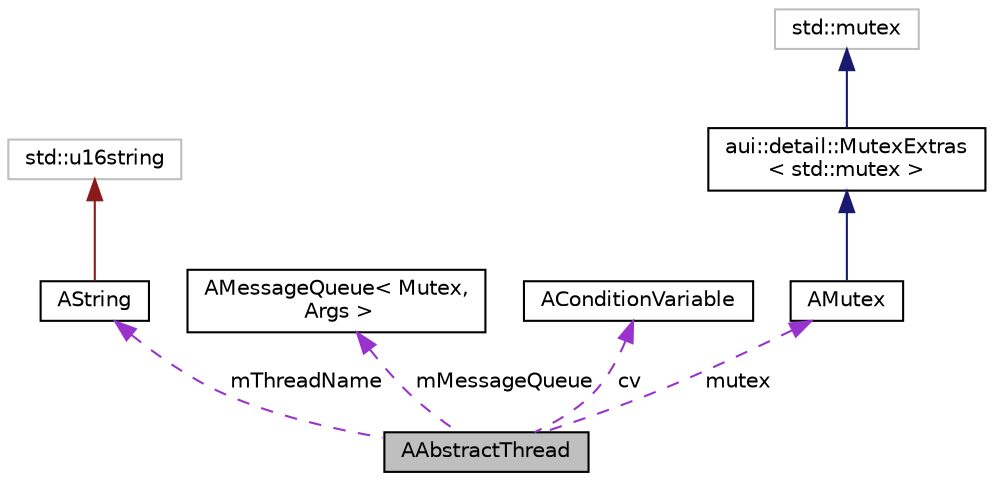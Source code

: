 digraph "AAbstractThread"
{
 // LATEX_PDF_SIZE
  edge [fontname="Helvetica",fontsize="10",labelfontname="Helvetica",labelfontsize="10"];
  node [fontname="Helvetica",fontsize="10",shape=record];
  Node1 [label="AAbstractThread",height=0.2,width=0.4,color="black", fillcolor="grey75", style="filled", fontcolor="black",tooltip="Represents an abstract thread. Not all threads are created through AThread - these are interfaced wit..."];
  Node2 -> Node1 [dir="back",color="darkorchid3",fontsize="10",style="dashed",label=" mThreadName" ,fontname="Helvetica"];
  Node2 [label="AString",height=0.2,width=0.4,color="black", fillcolor="white", style="filled",URL="$classAString.html",tooltip="Represents a Unicode character string."];
  Node3 -> Node2 [dir="back",color="firebrick4",fontsize="10",style="solid",fontname="Helvetica"];
  Node3 [label="std::u16string",height=0.2,width=0.4,color="grey75", fillcolor="white", style="filled",tooltip=" "];
  Node4 -> Node1 [dir="back",color="darkorchid3",fontsize="10",style="dashed",label=" mMessageQueue" ,fontname="Helvetica"];
  Node4 [label="AMessageQueue\< Mutex,\l Args \>",height=0.2,width=0.4,color="black", fillcolor="white", style="filled",URL="$classAMessageQueue.html",tooltip="Universal thread-safe message (callback) queue implementation."];
  Node5 -> Node1 [dir="back",color="darkorchid3",fontsize="10",style="dashed",label=" cv" ,fontname="Helvetica"];
  Node5 [label="AConditionVariable",height=0.2,width=0.4,color="black", fillcolor="white", style="filled",URL="$classAConditionVariable.html",tooltip="Represents a condition variable."];
  Node6 -> Node1 [dir="back",color="darkorchid3",fontsize="10",style="dashed",label=" mutex" ,fontname="Helvetica"];
  Node6 [label="AMutex",height=0.2,width=0.4,color="black", fillcolor="white", style="filled",URL="$structAMutex.html",tooltip="Basic syscall-based synchronization primitive."];
  Node7 -> Node6 [dir="back",color="midnightblue",fontsize="10",style="solid",fontname="Helvetica"];
  Node7 [label="aui::detail::MutexExtras\l\< std::mutex \>",height=0.2,width=0.4,color="black", fillcolor="white", style="filled",URL="$structaui_1_1detail_1_1MutexExtras.html",tooltip=" "];
  Node8 -> Node7 [dir="back",color="midnightblue",fontsize="10",style="solid",fontname="Helvetica"];
  Node8 [label="std::mutex",height=0.2,width=0.4,color="grey75", fillcolor="white", style="filled",tooltip=" "];
}
